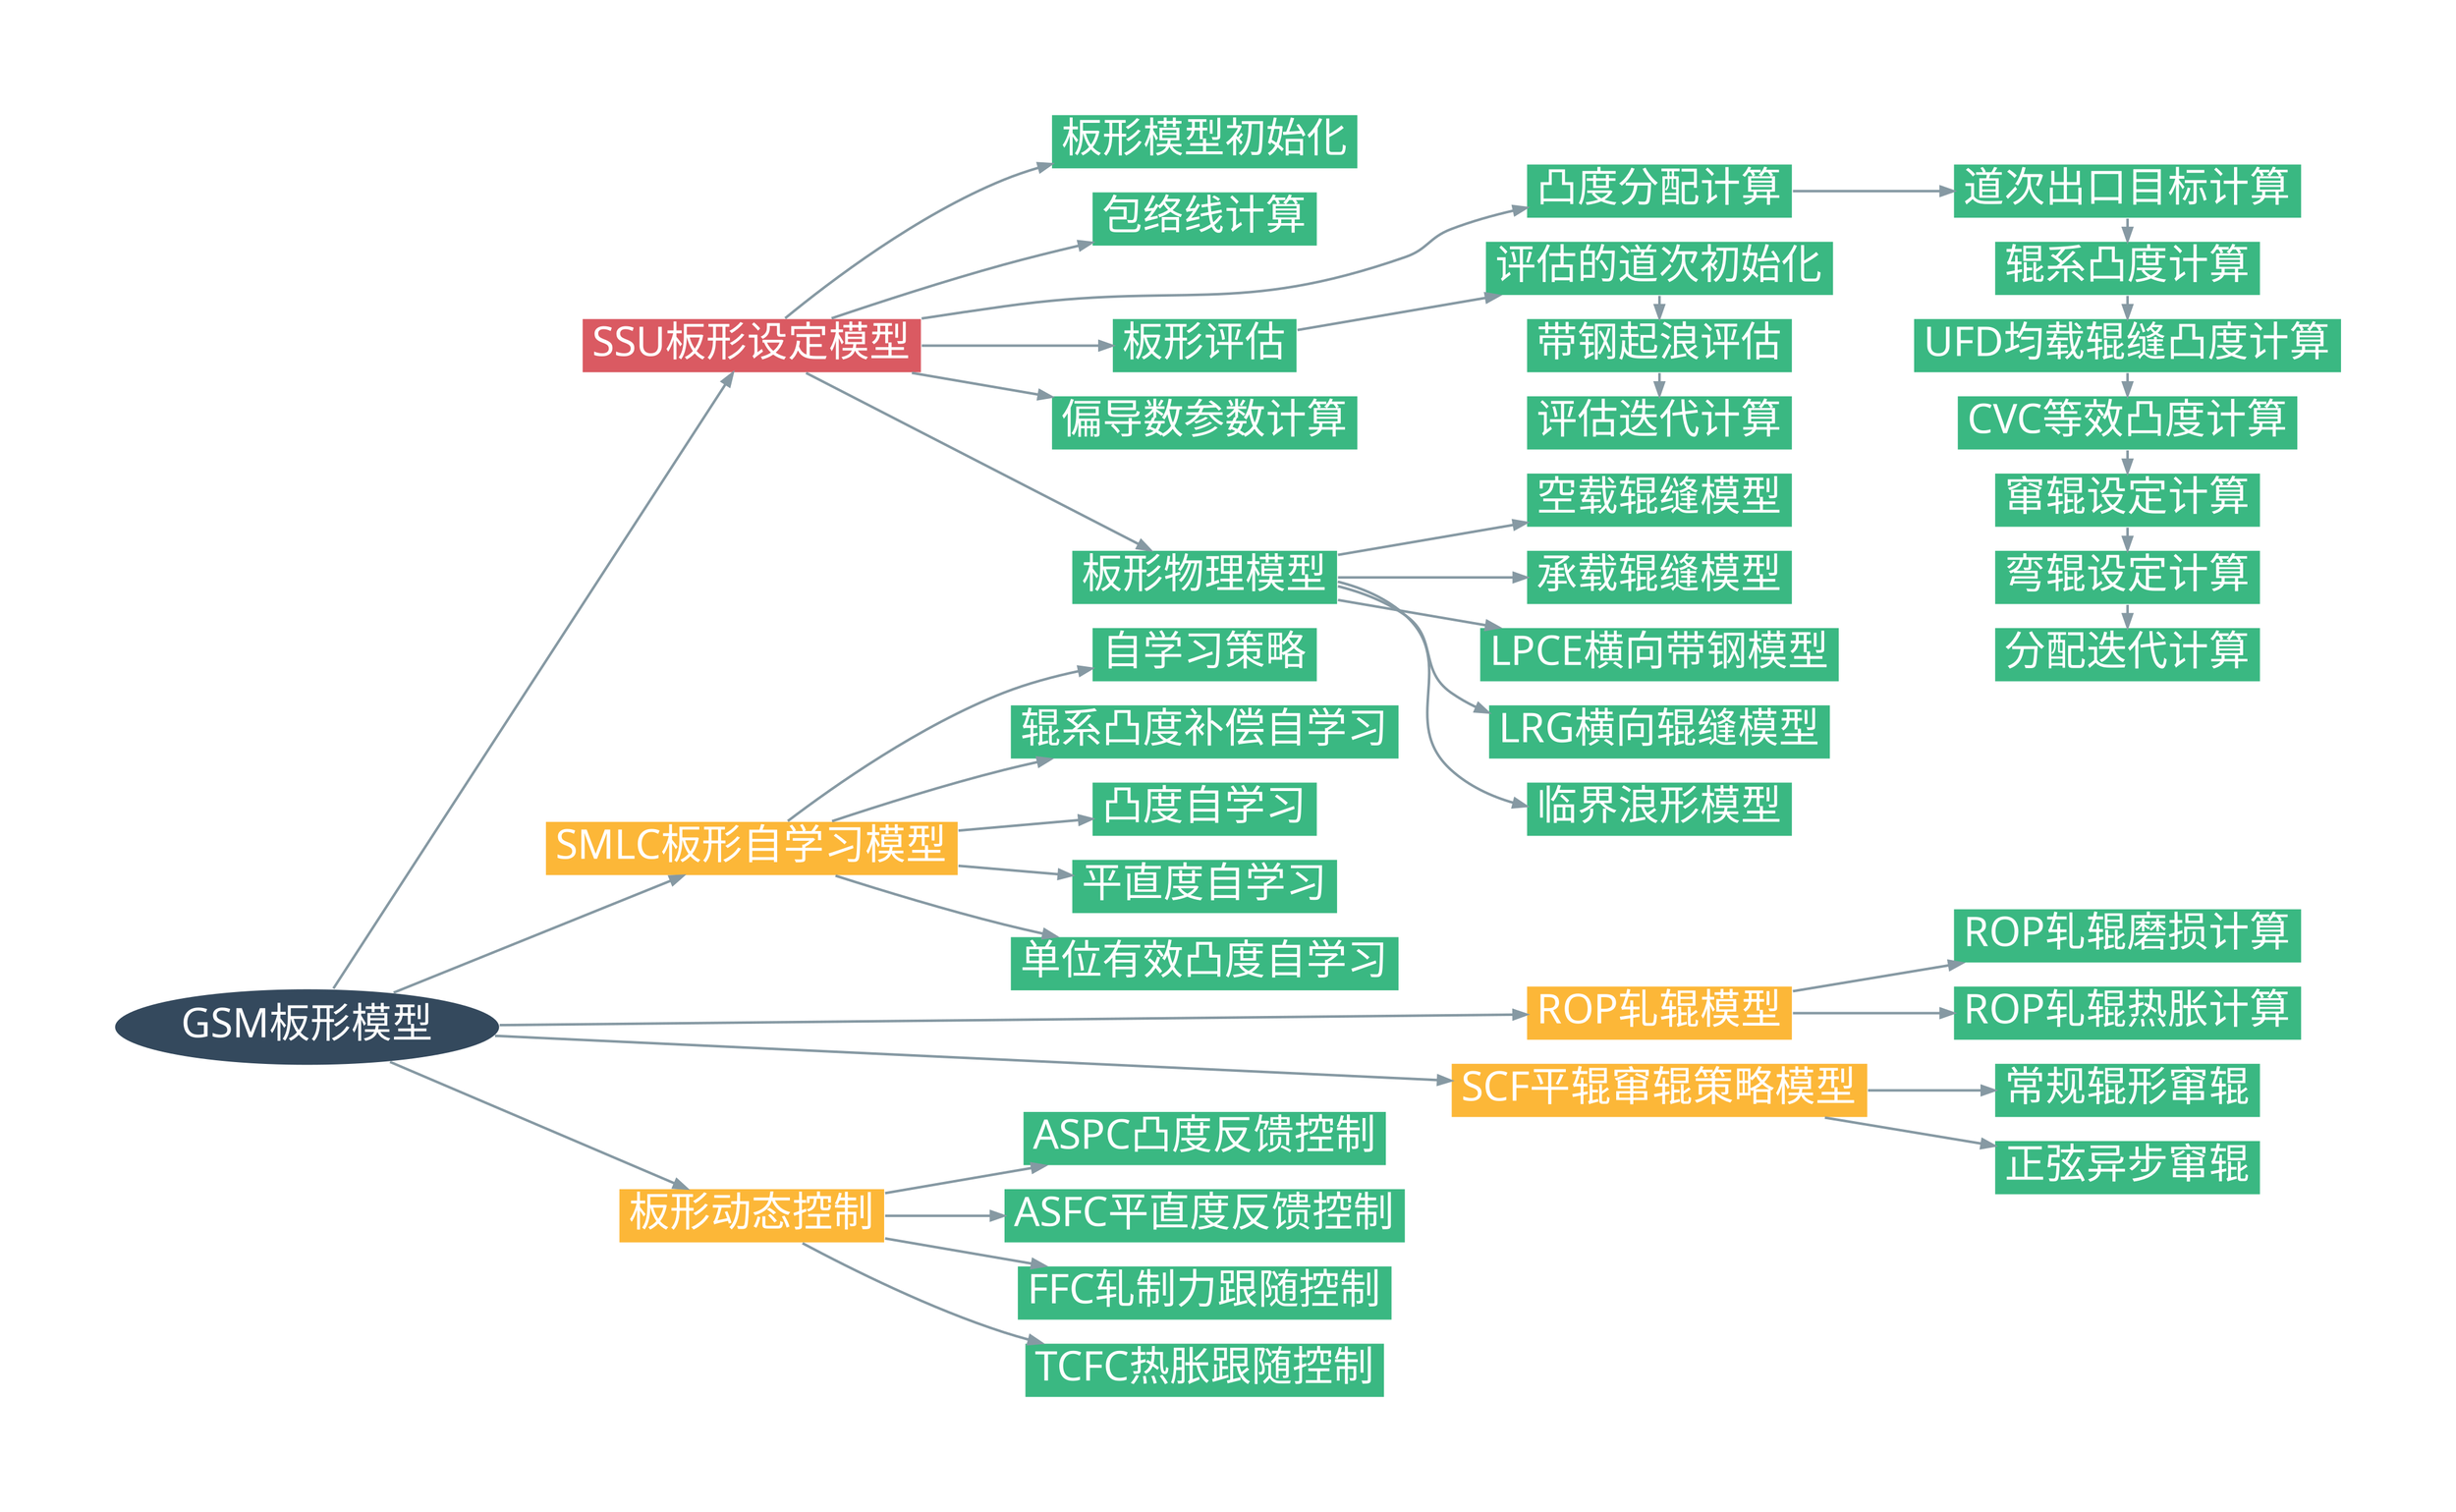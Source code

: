 digraph G{  
    //node [shape=plaintext, fontname="Microsoft Yahei、Inziu Iosevka SC"];
    //graph [
        //charset = "UTF-8";

        // = "#343434",
        //fontcolor = white,
        //fontsize = 18,
        //style = "filled",
        rankdir = LR;
        margin = 1.2;
        //splines = spline,
        //ranksep = 1.0,
        //nodesep = 0.9
        //fillcolor="#DA5A62"  // 红色
    //];
    //compound=true;
    node [style="filled";
          //colorscheme="greys4";
          shape="box";
          fontname = "Inziu Iosevka SC";
          fontsize = 32,
          fontcolor = "#FFFFFF",
          color="#FFFFFF",
          size="5,5";
          fillcolor="#3AB882";
          distortion=.7;
    ];
    edge [style="bold";
          fontname = "Inziu Iosevka SC";
          fontsize = 22;
          fontcolor="#8699A3";
          color="#8699A3";
          //peripheries="3";
    ];

    GSM[label="GSM板形模型" shape="oval" fontcolor="white" fillcolor="#34495D"];

    SSU[label="SSU板形设定模型" fillcolor="#FCB738" fillcolor="#DA5A62"];
    SSU_init[label="板形模型初始化"];
    SSU_env[label="包络线计算"];
    SSU_alc[label="凸度分配计算"];
    SSU_evl[label="板形评估"];
    SSU_xfer_func[label="偏导数参数计算"];
    SSU_physical_model[label="板形物理模型"];

    {
        SSU_delivery_pass_targets[label="道次出口目标计算"];
        SSU_roll_stack_crowns[label="辊系凸度计算"];
        SSU_UFD_calc[label="UFD均载辊缝凸度计算"];
        SSU_roll_grnd_calc[label="CVC等效凸度计算"];
        SSU_pos_shft_actuator[label="窜辊设定计算"];
        SSU_bend_frc_actuator[label="弯辊设定计算"];
        SSU_alc_cycle_calc[label="分配迭代计算"];
        {
            rank=same;
            SSU_delivery_pass_targets->SSU_roll_stack_crowns;
            SSU_roll_stack_crowns->SSU_UFD_calc;
            SSU_UFD_calc->SSU_roll_grnd_calc;
            SSU_roll_grnd_calc->SSU_pos_shft_actuator;
            SSU_pos_shft_actuator->SSU_bend_frc_actuator;
            SSU_bend_frc_actuator->SSU_alc_cycle_calc;
        }

    }

    {
        SSU_evl_initialize_first_pass_entry[label="评估的道次初始化"];
        SSU_evaluate_strip[label="带钢起浪评估"];
        SSU_evl_cycle_calc[label="评估迭代计算"];
        {
            rank="same";
            SSU_evl_initialize_first_pass_entry->SSU_evaluate_strip;
            SSU_evaluate_strip->SSU_evl_cycle_calc;
        }
        
    }

    {
        unloaded_roll_gap_model[label="空载辊缝模型"];
        loaded_roll_gap_model[label="承载辊缝模型"];
        LPCE[label="LPCE横向带钢模型"];
        LRG[label="LRG横向辊缝模型"];
        critical_buckling_model[label="临界浪形模型"];
    }




    SMLC[label="SMLC板形自学习模型" fillcolor="#FCB738"];
    adaptation_strategy[label="自学习策略"];
    wr_crn_off_adj[label="辊系凸度补偿自学习"];
    profile_adapt[label="凸度自学习"];
    flatness_adapt[label="平直度自学习"];
    pu_eff_profile_adapt[label="单位有效凸度自学习"];


    ROP[label="ROP轧辊模型" fillcolor="#FCB738"];
    ROP_wear[label="ROP轧辊磨损计算"];
    ROP_thermal[label="ROP轧辊热胀计算"];

    SCF[label="SCF平辊窜辊策略模型" fillcolor="#FCB738"];
    SCF_normal[label="常规辊形窜辊"];
    SCF_sin[label="正弦异步窜辊"];

    SMDC[label="板形动态控制" fillcolor="#FCB738"];
    ASPC[label="ASPC凸度反馈控制"];
    ASFC[label="ASFC平直度反馈控制"];
    FFC[label="FFC轧制力跟随控制"];
    TCFC[label="TCFC热胀跟随控制"];

    // global
    GSM->{SSU SMLC ROP SCF SMDC}
    SSU->{SSU_init SSU_env SSU_alc SSU_evl SSU_xfer_func SSU_physical_model};
    SMLC->{

            adaptation_strategy;
            wr_crn_off_adj;
            profile_adapt;
            flatness_adapt;
            pu_eff_profile_adapt;  
    };
    SSU_alc->SSU_delivery_pass_targets;
    SSU_evl->SSU_evl_initialize_first_pass_entry;

    {
        rank=same
        SSU_alc loaded_roll_gap_model
    }
    SSU_physical_model->{
        unloaded_roll_gap_model
        loaded_roll_gap_model
        LPCE
        LRG
        critical_buckling_model
    };

    ROP->{ROP_wear ROP_thermal};
    {
        rank=same;
        ROP_wear ROP_thermal SSU_roll_stack_crowns
    }
    SCF->{SCF_normal SCF_sin};
    {
        rank=same;
        SCF_normal SCF_sin SSU_pos_shft_actuator
    }    
    SMDC->{ASPC ASFC FFC TCFC};
}  
